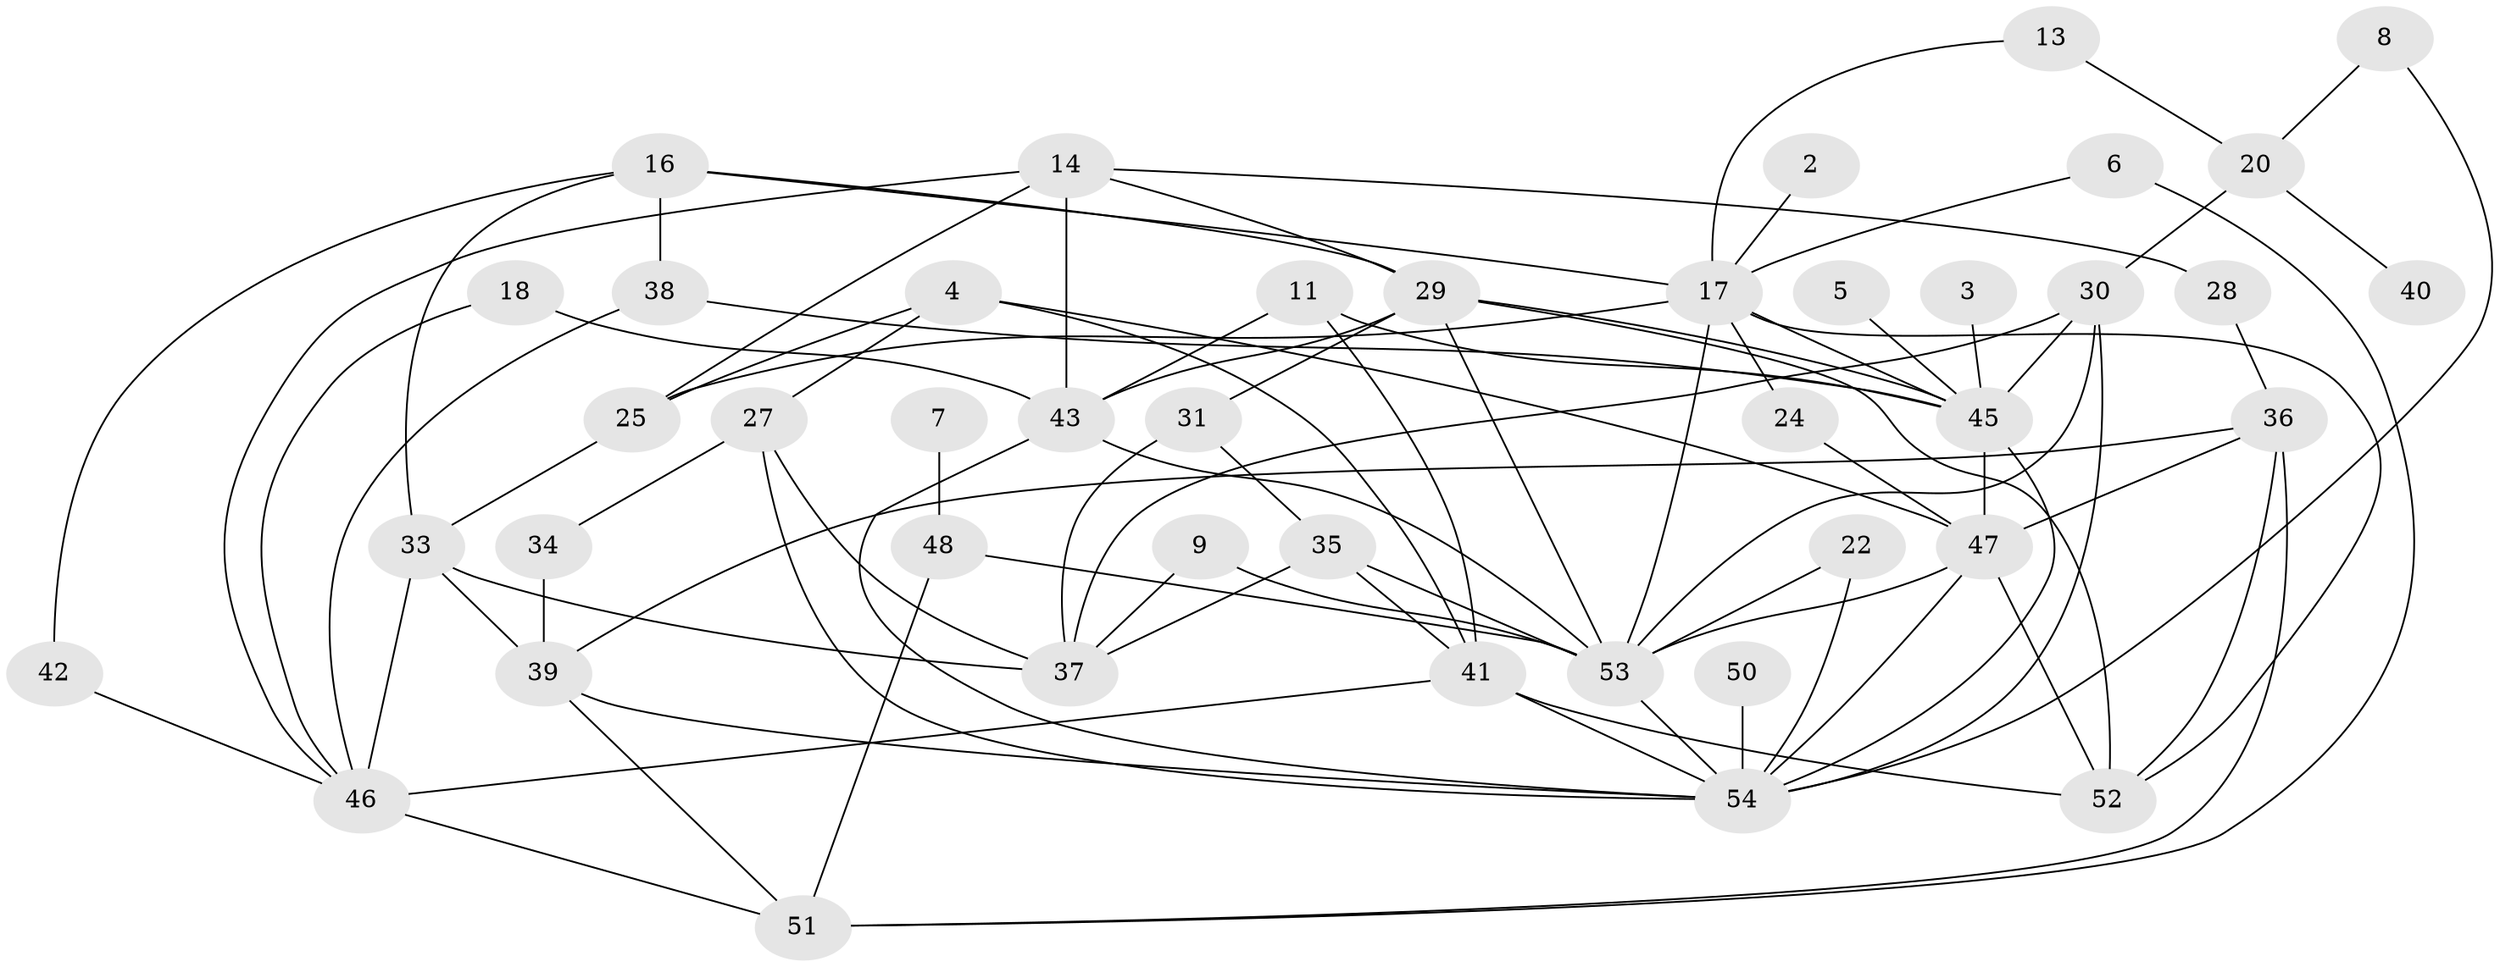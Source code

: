 // original degree distribution, {4: 0.17757009345794392, 0: 0.09345794392523364, 1: 0.1588785046728972, 5: 0.102803738317757, 2: 0.18691588785046728, 3: 0.24299065420560748, 6: 0.037383177570093455}
// Generated by graph-tools (version 1.1) at 2025/49/03/09/25 03:49:12]
// undirected, 43 vertices, 88 edges
graph export_dot {
graph [start="1"]
  node [color=gray90,style=filled];
  2;
  3;
  4;
  5;
  6;
  7;
  8;
  9;
  11;
  13;
  14;
  16;
  17;
  18;
  20;
  22;
  24;
  25;
  27;
  28;
  29;
  30;
  31;
  33;
  34;
  35;
  36;
  37;
  38;
  39;
  40;
  41;
  42;
  43;
  45;
  46;
  47;
  48;
  50;
  51;
  52;
  53;
  54;
  2 -- 17 [weight=1.0];
  3 -- 45 [weight=1.0];
  4 -- 25 [weight=1.0];
  4 -- 27 [weight=1.0];
  4 -- 41 [weight=1.0];
  4 -- 47 [weight=1.0];
  5 -- 45 [weight=1.0];
  6 -- 17 [weight=1.0];
  6 -- 51 [weight=1.0];
  7 -- 48 [weight=1.0];
  8 -- 20 [weight=1.0];
  8 -- 54 [weight=1.0];
  9 -- 37 [weight=1.0];
  9 -- 53 [weight=1.0];
  11 -- 41 [weight=1.0];
  11 -- 43 [weight=1.0];
  11 -- 45 [weight=1.0];
  13 -- 17 [weight=1.0];
  13 -- 20 [weight=1.0];
  14 -- 25 [weight=1.0];
  14 -- 28 [weight=1.0];
  14 -- 29 [weight=1.0];
  14 -- 43 [weight=1.0];
  14 -- 46 [weight=1.0];
  16 -- 17 [weight=1.0];
  16 -- 29 [weight=1.0];
  16 -- 33 [weight=1.0];
  16 -- 38 [weight=2.0];
  16 -- 42 [weight=1.0];
  17 -- 24 [weight=1.0];
  17 -- 25 [weight=1.0];
  17 -- 45 [weight=1.0];
  17 -- 52 [weight=1.0];
  17 -- 53 [weight=1.0];
  18 -- 43 [weight=1.0];
  18 -- 46 [weight=1.0];
  20 -- 30 [weight=1.0];
  20 -- 40 [weight=1.0];
  22 -- 53 [weight=1.0];
  22 -- 54 [weight=1.0];
  24 -- 47 [weight=1.0];
  25 -- 33 [weight=1.0];
  27 -- 34 [weight=1.0];
  27 -- 37 [weight=1.0];
  27 -- 54 [weight=1.0];
  28 -- 36 [weight=1.0];
  29 -- 31 [weight=1.0];
  29 -- 43 [weight=1.0];
  29 -- 45 [weight=1.0];
  29 -- 52 [weight=1.0];
  29 -- 53 [weight=1.0];
  30 -- 37 [weight=1.0];
  30 -- 45 [weight=1.0];
  30 -- 53 [weight=1.0];
  30 -- 54 [weight=1.0];
  31 -- 35 [weight=1.0];
  31 -- 37 [weight=1.0];
  33 -- 37 [weight=1.0];
  33 -- 39 [weight=1.0];
  33 -- 46 [weight=1.0];
  34 -- 39 [weight=1.0];
  35 -- 37 [weight=1.0];
  35 -- 41 [weight=1.0];
  35 -- 53 [weight=1.0];
  36 -- 39 [weight=1.0];
  36 -- 47 [weight=1.0];
  36 -- 51 [weight=1.0];
  36 -- 52 [weight=1.0];
  38 -- 45 [weight=1.0];
  38 -- 46 [weight=1.0];
  39 -- 51 [weight=1.0];
  39 -- 54 [weight=1.0];
  41 -- 46 [weight=1.0];
  41 -- 52 [weight=1.0];
  41 -- 54 [weight=1.0];
  42 -- 46 [weight=1.0];
  43 -- 53 [weight=1.0];
  43 -- 54 [weight=1.0];
  45 -- 47 [weight=2.0];
  45 -- 54 [weight=1.0];
  46 -- 51 [weight=2.0];
  47 -- 52 [weight=1.0];
  47 -- 53 [weight=1.0];
  47 -- 54 [weight=1.0];
  48 -- 51 [weight=1.0];
  48 -- 53 [weight=1.0];
  50 -- 54 [weight=1.0];
  53 -- 54 [weight=1.0];
}

